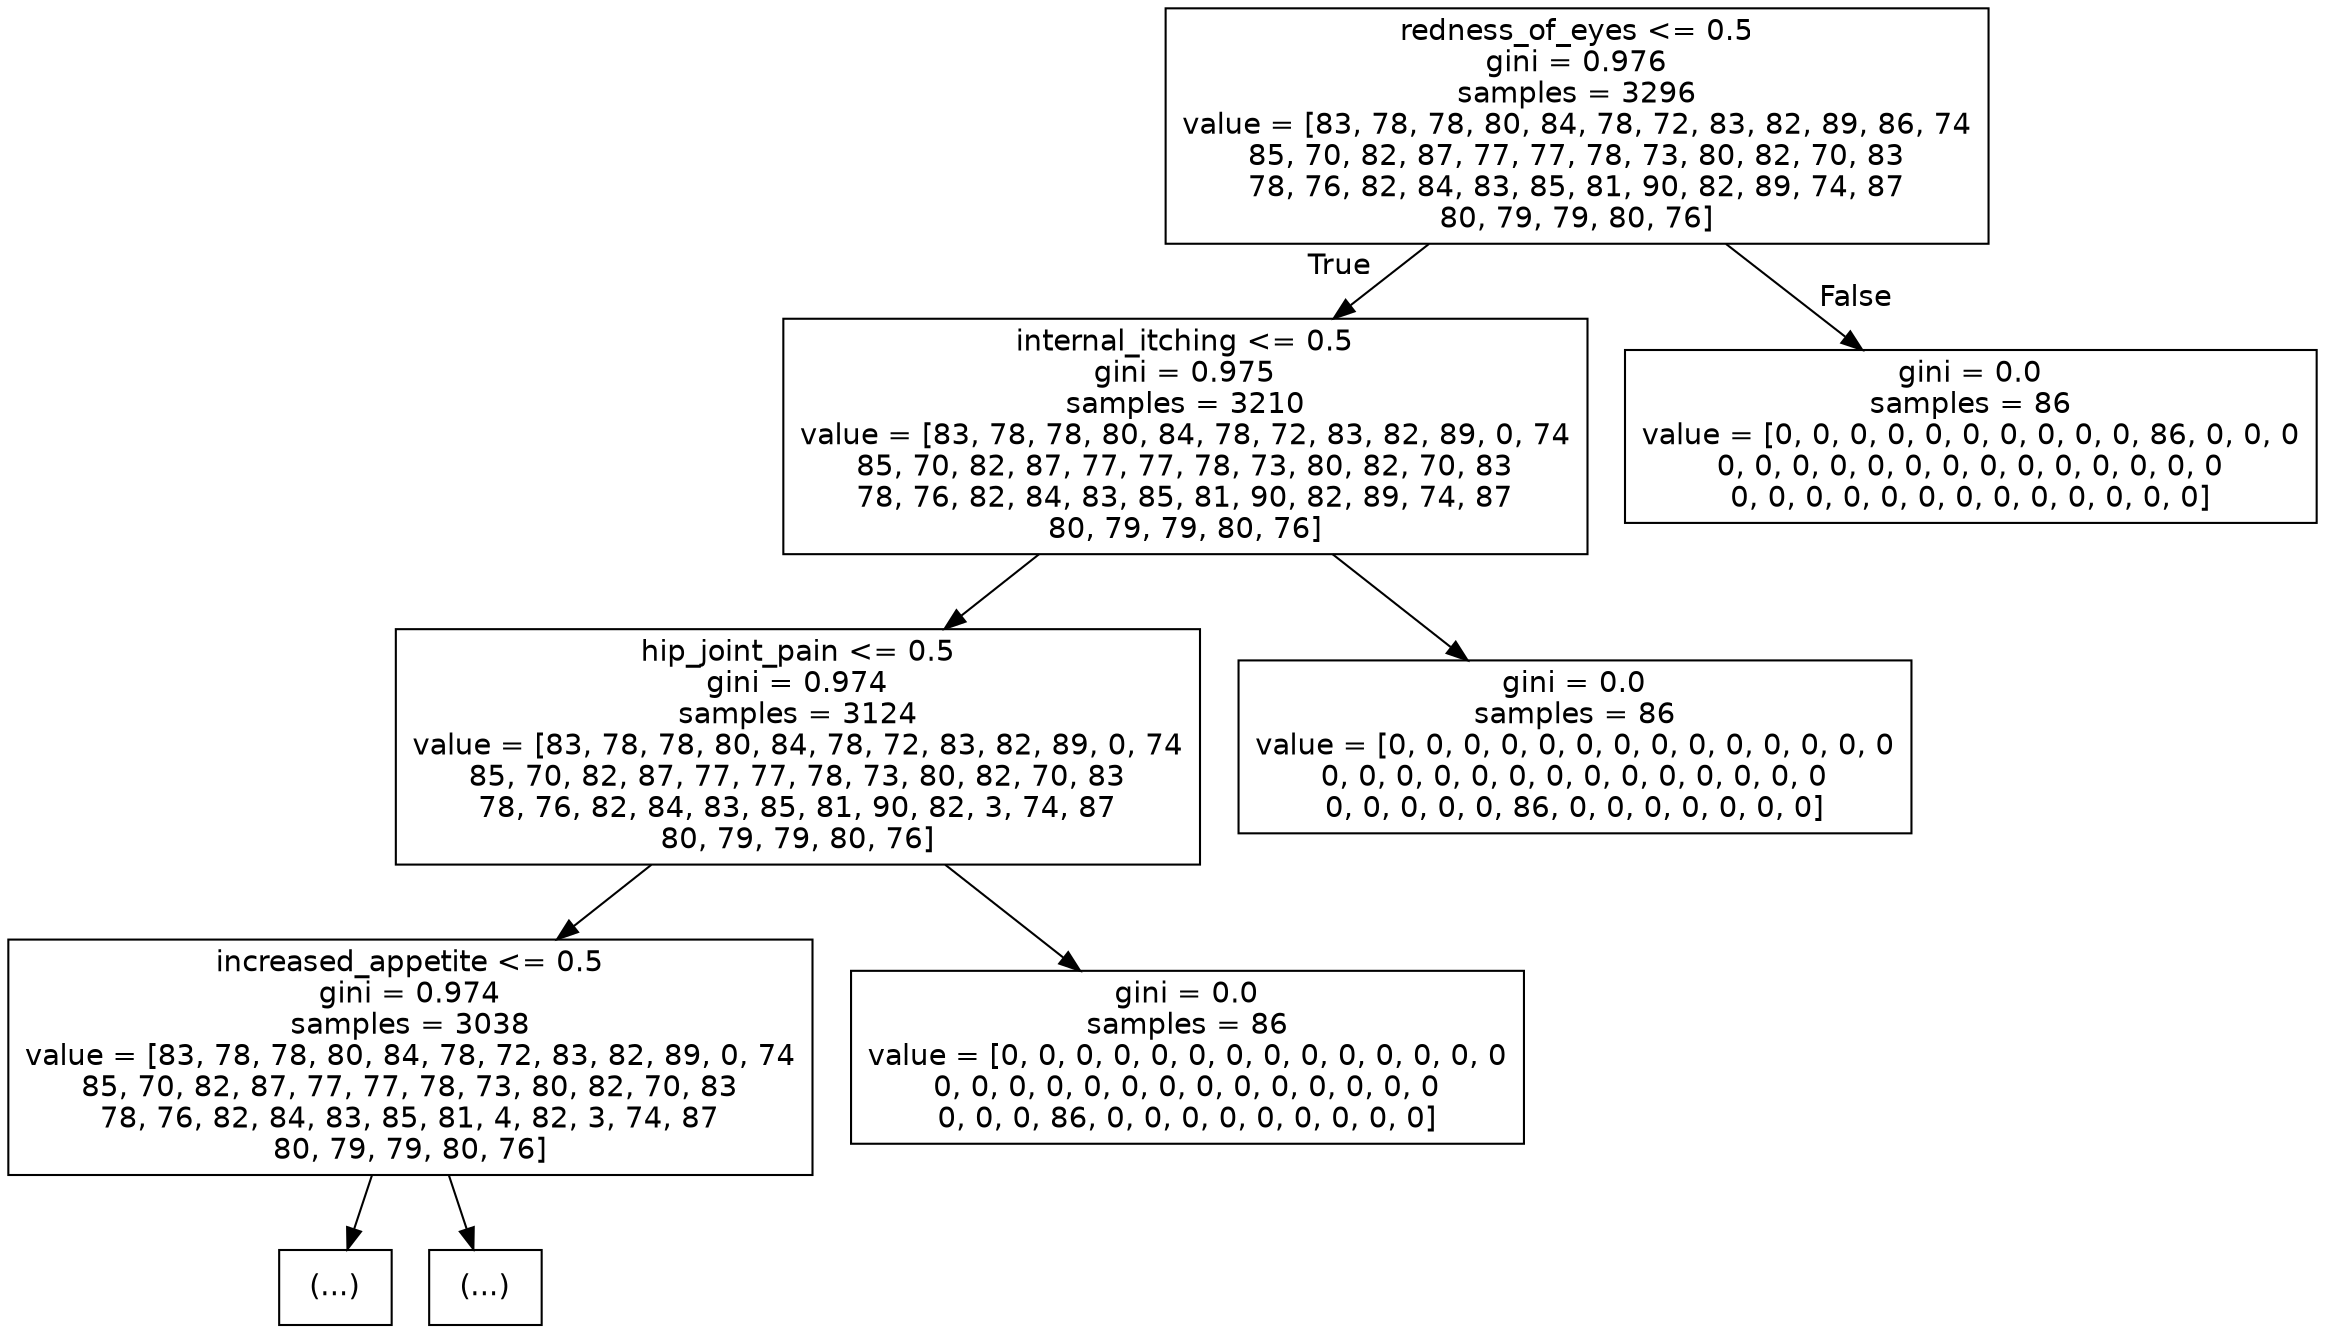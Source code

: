 digraph Tree {
node [shape=box, fontname="helvetica"] ;
edge [fontname="helvetica"] ;
0 [label="redness_of_eyes <= 0.5\ngini = 0.976\nsamples = 3296\nvalue = [83, 78, 78, 80, 84, 78, 72, 83, 82, 89, 86, 74\n85, 70, 82, 87, 77, 77, 78, 73, 80, 82, 70, 83\n78, 76, 82, 84, 83, 85, 81, 90, 82, 89, 74, 87\n80, 79, 79, 80, 76]"] ;
1 [label="internal_itching <= 0.5\ngini = 0.975\nsamples = 3210\nvalue = [83, 78, 78, 80, 84, 78, 72, 83, 82, 89, 0, 74\n85, 70, 82, 87, 77, 77, 78, 73, 80, 82, 70, 83\n78, 76, 82, 84, 83, 85, 81, 90, 82, 89, 74, 87\n80, 79, 79, 80, 76]"] ;
0 -> 1 [labeldistance=2.5, labelangle=45, headlabel="True"] ;
2 [label="hip_joint_pain <= 0.5\ngini = 0.974\nsamples = 3124\nvalue = [83, 78, 78, 80, 84, 78, 72, 83, 82, 89, 0, 74\n85, 70, 82, 87, 77, 77, 78, 73, 80, 82, 70, 83\n78, 76, 82, 84, 83, 85, 81, 90, 82, 3, 74, 87\n80, 79, 79, 80, 76]"] ;
1 -> 2 ;
3 [label="increased_appetite <= 0.5\ngini = 0.974\nsamples = 3038\nvalue = [83, 78, 78, 80, 84, 78, 72, 83, 82, 89, 0, 74\n85, 70, 82, 87, 77, 77, 78, 73, 80, 82, 70, 83\n78, 76, 82, 84, 83, 85, 81, 4, 82, 3, 74, 87\n80, 79, 79, 80, 76]"] ;
2 -> 3 ;
4 [label="(...)"] ;
3 -> 4 ;
121 [label="(...)"] ;
3 -> 121 ;
122 [label="gini = 0.0\nsamples = 86\nvalue = [0, 0, 0, 0, 0, 0, 0, 0, 0, 0, 0, 0, 0, 0\n0, 0, 0, 0, 0, 0, 0, 0, 0, 0, 0, 0, 0, 0\n0, 0, 0, 86, 0, 0, 0, 0, 0, 0, 0, 0, 0]"] ;
2 -> 122 ;
123 [label="gini = 0.0\nsamples = 86\nvalue = [0, 0, 0, 0, 0, 0, 0, 0, 0, 0, 0, 0, 0, 0\n0, 0, 0, 0, 0, 0, 0, 0, 0, 0, 0, 0, 0, 0\n0, 0, 0, 0, 0, 86, 0, 0, 0, 0, 0, 0, 0]"] ;
1 -> 123 ;
124 [label="gini = 0.0\nsamples = 86\nvalue = [0, 0, 0, 0, 0, 0, 0, 0, 0, 0, 86, 0, 0, 0\n0, 0, 0, 0, 0, 0, 0, 0, 0, 0, 0, 0, 0, 0\n0, 0, 0, 0, 0, 0, 0, 0, 0, 0, 0, 0, 0]"] ;
0 -> 124 [labeldistance=2.5, labelangle=-45, headlabel="False"] ;
}